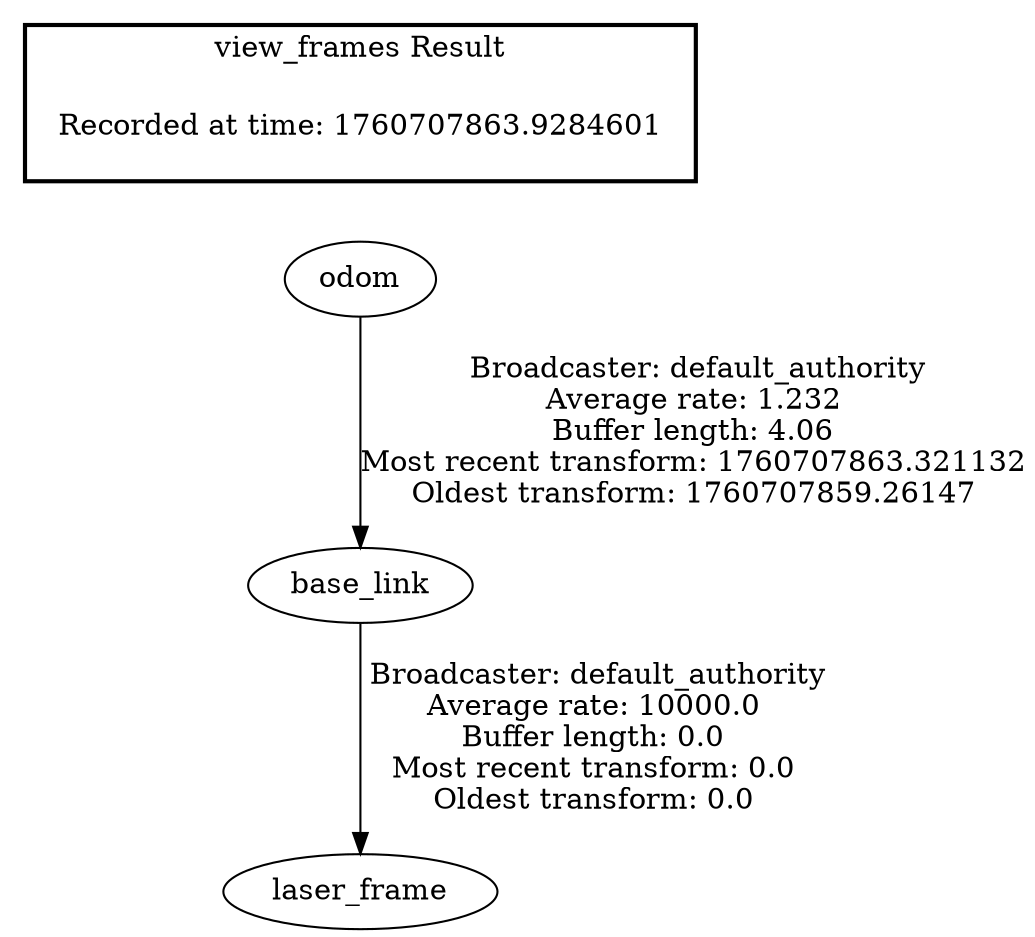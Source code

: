 digraph G {
"base_link" -> "laser_frame"[label=" Broadcaster: default_authority\nAverage rate: 10000.0\nBuffer length: 0.0\nMost recent transform: 0.0\nOldest transform: 0.0\n"];
"odom" -> "base_link"[label=" Broadcaster: default_authority\nAverage rate: 1.232\nBuffer length: 4.06\nMost recent transform: 1760707863.321132\nOldest transform: 1760707859.26147\n"];
edge [style=invis];
 subgraph cluster_legend { style=bold; color=black; label ="view_frames Result";
"Recorded at time: 1760707863.9284601"[ shape=plaintext ] ;
}->"odom";
}